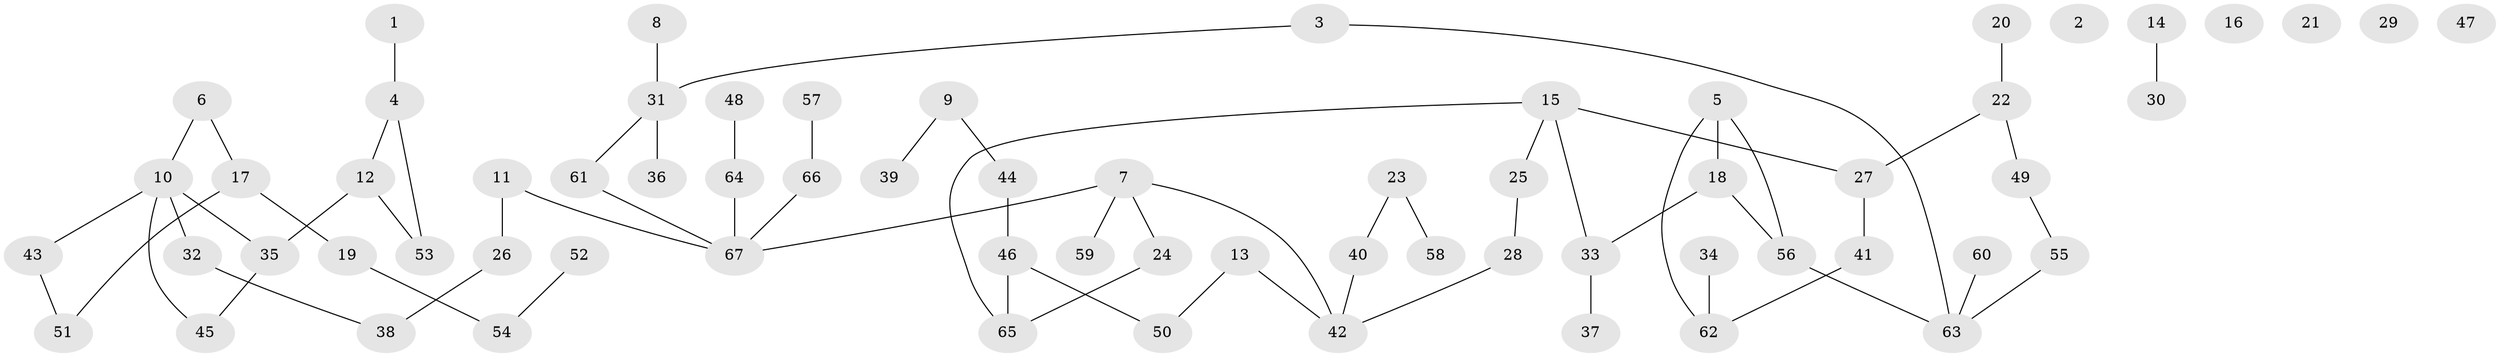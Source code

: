 // coarse degree distribution, {1: 0.3333333333333333, 4: 0.26666666666666666, 3: 0.06666666666666667, 2: 0.3333333333333333}
// Generated by graph-tools (version 1.1) at 2025/47/03/04/25 22:47:54]
// undirected, 67 vertices, 69 edges
graph export_dot {
  node [color=gray90,style=filled];
  1;
  2;
  3;
  4;
  5;
  6;
  7;
  8;
  9;
  10;
  11;
  12;
  13;
  14;
  15;
  16;
  17;
  18;
  19;
  20;
  21;
  22;
  23;
  24;
  25;
  26;
  27;
  28;
  29;
  30;
  31;
  32;
  33;
  34;
  35;
  36;
  37;
  38;
  39;
  40;
  41;
  42;
  43;
  44;
  45;
  46;
  47;
  48;
  49;
  50;
  51;
  52;
  53;
  54;
  55;
  56;
  57;
  58;
  59;
  60;
  61;
  62;
  63;
  64;
  65;
  66;
  67;
  1 -- 4;
  3 -- 31;
  3 -- 63;
  4 -- 12;
  4 -- 53;
  5 -- 18;
  5 -- 56;
  5 -- 62;
  6 -- 10;
  6 -- 17;
  7 -- 24;
  7 -- 42;
  7 -- 59;
  7 -- 67;
  8 -- 31;
  9 -- 39;
  9 -- 44;
  10 -- 32;
  10 -- 35;
  10 -- 43;
  10 -- 45;
  11 -- 26;
  11 -- 67;
  12 -- 35;
  12 -- 53;
  13 -- 42;
  13 -- 50;
  14 -- 30;
  15 -- 25;
  15 -- 27;
  15 -- 33;
  15 -- 65;
  17 -- 19;
  17 -- 51;
  18 -- 33;
  18 -- 56;
  19 -- 54;
  20 -- 22;
  22 -- 27;
  22 -- 49;
  23 -- 40;
  23 -- 58;
  24 -- 65;
  25 -- 28;
  26 -- 38;
  27 -- 41;
  28 -- 42;
  31 -- 36;
  31 -- 61;
  32 -- 38;
  33 -- 37;
  34 -- 62;
  35 -- 45;
  40 -- 42;
  41 -- 62;
  43 -- 51;
  44 -- 46;
  46 -- 50;
  46 -- 65;
  48 -- 64;
  49 -- 55;
  52 -- 54;
  55 -- 63;
  56 -- 63;
  57 -- 66;
  60 -- 63;
  61 -- 67;
  64 -- 67;
  66 -- 67;
}
